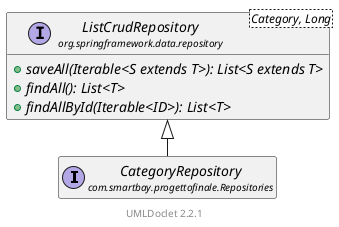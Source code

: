 @startuml
    ' Copyright to this UML and generated images belongs to the author of the corresponding Java sources.

    ' This UML was generated by UMLDoclet (C) Copyright 2016-2025 Talsma ICT.
    ' UMLDoclet 2.2.1 is licensed under the Apache License, version 2.0
    ' and contains parts of PlantUML 1.2024.7 (ASL) Copyright 2009-2025, Arnaud Roques.

    !pragma layout smetana

    set namespaceSeparator none
    hide empty fields
    hide empty methods

    interface "<size:14>CategoryRepository\n<size:10>com.smartbay.progettofinale.Repositories" as com.smartbay.progettofinale.Repositories.CategoryRepository [[CategoryRepository.html]]

    interface "<size:14>ListCrudRepository\n<size:10>org.springframework.data.repository" as org.springframework.data.repository.ListCrudRepository<Category, Long> {
        {abstract} +saveAll(Iterable<S extends T>): List<S extends T>
        {abstract} +findAll(): List<T>
        {abstract} +findAllById(Iterable<ID>): List<T>
    }

    org.springframework.data.repository.ListCrudRepository <|-- com.smartbay.progettofinale.Repositories.CategoryRepository

    <style>
        footer {
            HyperLinkColor #8
            HyperLinkUnderlineThickness 0
        }
    </style>
    footer \n[[https://github.com/talsma-ict/umldoclet UMLDoclet 2.2.1]]
    ' Generated 2025-08-29T16:57:39.315969042+02:00[Europe/Rome]
@enduml
